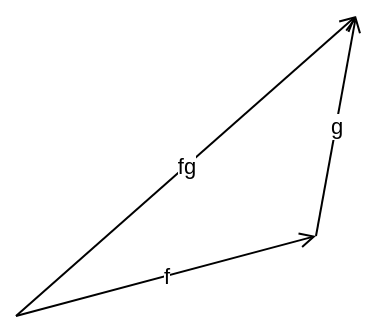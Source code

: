 <mxfile version="12.9.3" type="device" pages="2"><diagram id="aRIOCknGACzRFmukQucH" name="f(x)g(x)"><mxGraphModel dx="946" dy="725" grid="1" gridSize="10" guides="1" tooltips="1" connect="1" arrows="1" fold="1" page="1" pageScale="1" pageWidth="850" pageHeight="1100" math="0" shadow="0"><root><mxCell id="0"/><mxCell id="1" parent="0"/><mxCell id="x933Wzxi7CDv7Kse1G0q-1" value="f" style="endArrow=open;html=1;endFill=0;" edge="1" parent="1"><mxGeometry width="50" height="50" relative="1" as="geometry"><mxPoint x="220" y="300" as="sourcePoint"/><mxPoint x="370" y="260" as="targetPoint"/></mxGeometry></mxCell><mxCell id="x933Wzxi7CDv7Kse1G0q-2" value="g" style="endArrow=open;html=1;endFill=0;" edge="1" parent="1"><mxGeometry width="50" height="50" relative="1" as="geometry"><mxPoint x="370" y="260" as="sourcePoint"/><mxPoint x="390" y="150" as="targetPoint"/></mxGeometry></mxCell><mxCell id="x933Wzxi7CDv7Kse1G0q-3" value="fg" style="endArrow=open;html=1;endFill=0;" edge="1" parent="1"><mxGeometry width="50" height="50" relative="1" as="geometry"><mxPoint x="220" y="300" as="sourcePoint"/><mxPoint x="390" y="150" as="targetPoint"/></mxGeometry></mxCell></root></mxGraphModel></diagram><diagram id="NSt39kxIIKp-LFVN5n4y" name="Page-2"><mxGraphModel dx="946" dy="725" grid="1" gridSize="10" guides="1" tooltips="1" connect="1" arrows="1" fold="1" page="1" pageScale="1" pageWidth="850" pageHeight="1100" math="0" shadow="0"><root><mxCell id="AcsITxFhAyrh2_m8cBdE-0"/><mxCell id="AcsITxFhAyrh2_m8cBdE-1" parent="AcsITxFhAyrh2_m8cBdE-0"/></root></mxGraphModel></diagram></mxfile>
